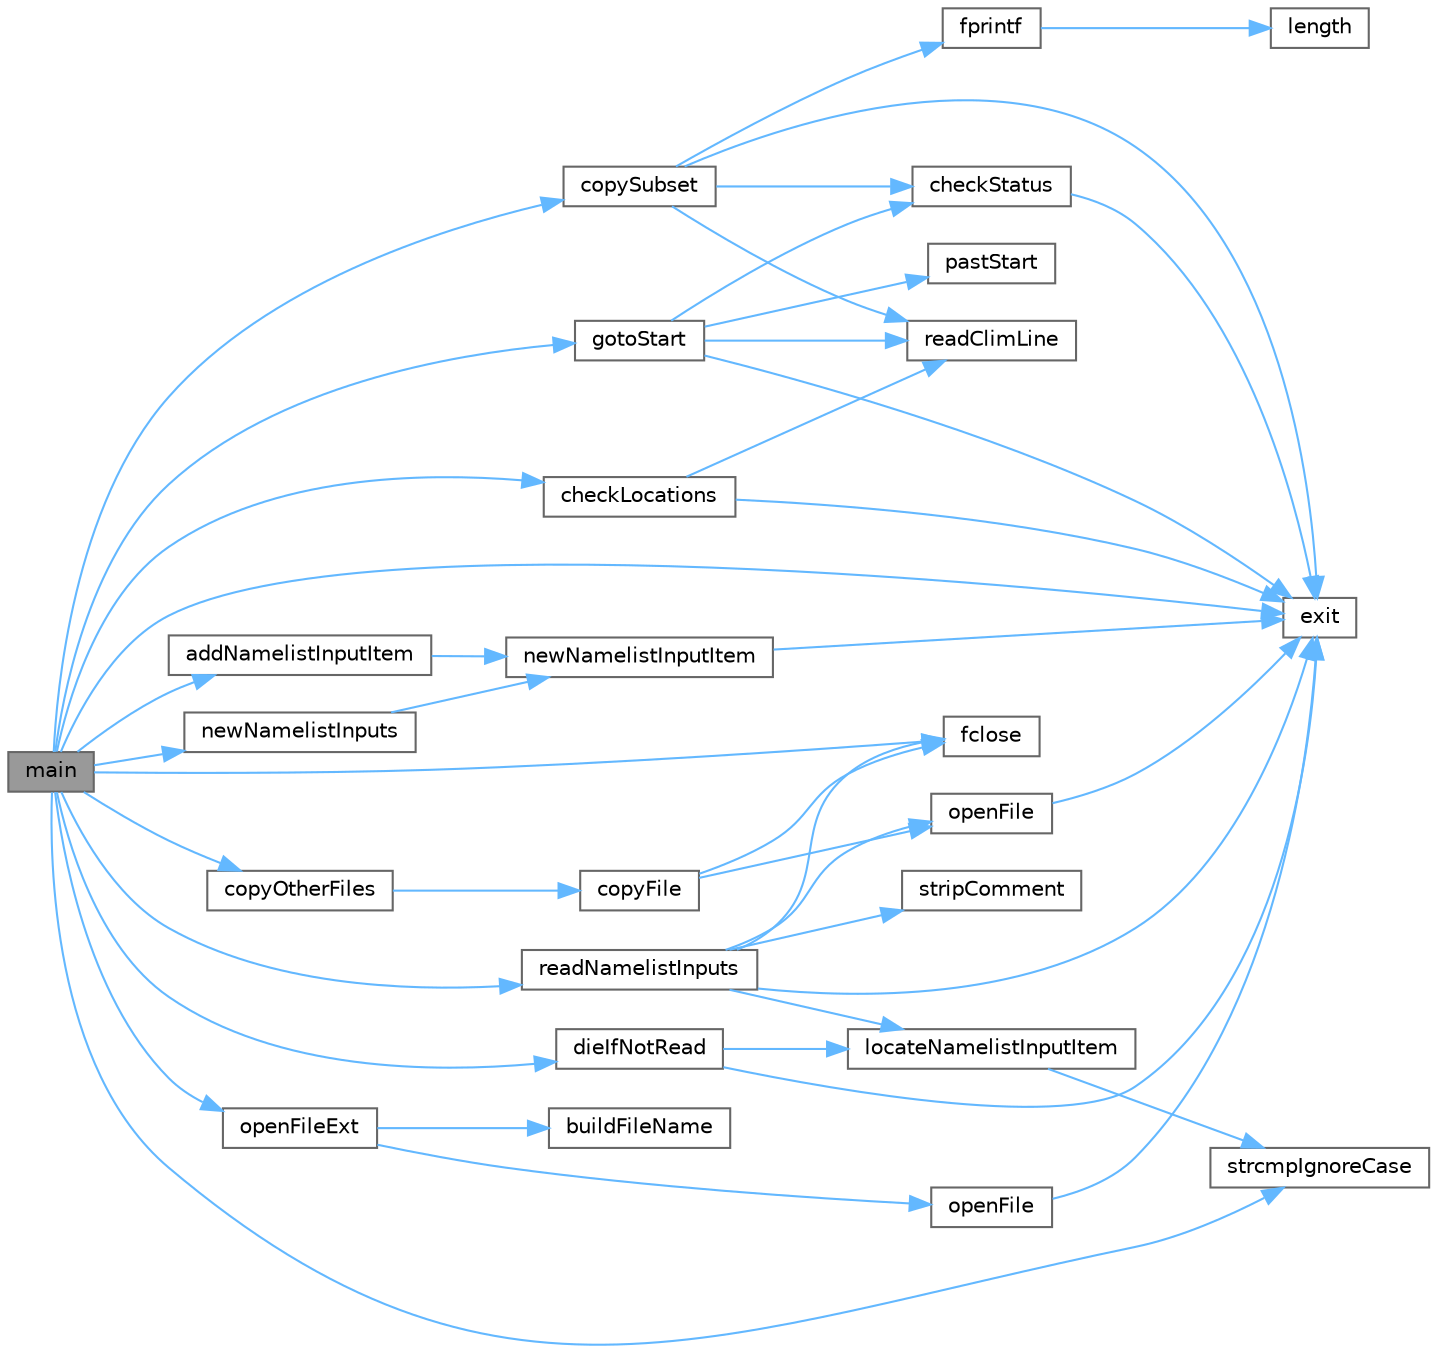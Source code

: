 digraph "main"
{
 // LATEX_PDF_SIZE
  bgcolor="transparent";
  edge [fontname=Helvetica,fontsize=10,labelfontname=Helvetica,labelfontsize=10];
  node [fontname=Helvetica,fontsize=10,shape=box,height=0.2,width=0.4];
  rankdir="LR";
  Node1 [id="Node000001",label="main",height=0.2,width=0.4,color="gray40", fillcolor="grey60", style="filled", fontcolor="black",tooltip=" "];
  Node1 -> Node2 [id="edge43_Node000001_Node000002",color="steelblue1",style="solid",tooltip=" "];
  Node2 [id="Node000002",label="addNamelistInputItem",height=0.2,width=0.4,color="grey40", fillcolor="white", style="filled",URL="$de/d51/namelist_input_8c.html#ad016a2850c4d6d86e1bf8e1291846844",tooltip=" "];
  Node2 -> Node3 [id="edge44_Node000002_Node000003",color="steelblue1",style="solid",tooltip=" "];
  Node3 [id="Node000003",label="newNamelistInputItem",height=0.2,width=0.4,color="grey40", fillcolor="white", style="filled",URL="$de/d51/namelist_input_8c.html#acb2ba057fb8ca7fafc5fc8fae20a0fed",tooltip=" "];
  Node3 -> Node4 [id="edge45_Node000003_Node000004",color="steelblue1",style="solid",tooltip=" "];
  Node4 [id="Node000004",label="exit",height=0.2,width=0.4,color="grey40", fillcolor="white", style="filled",URL="$da/d39/exit_handler_8c.html#a7b17e5913b7dff48eec9ba3976ccfd3c",tooltip=" "];
  Node1 -> Node5 [id="edge46_Node000001_Node000005",color="steelblue1",style="solid",tooltip=" "];
  Node5 [id="Node000005",label="checkLocations",height=0.2,width=0.4,color="grey40", fillcolor="white", style="filled",URL="$d9/d49/subset_data_8c.html#a21e40fa66ea361bb21b3f016896a05c5",tooltip=" "];
  Node5 -> Node4 [id="edge47_Node000005_Node000004",color="steelblue1",style="solid",tooltip=" "];
  Node5 -> Node6 [id="edge48_Node000005_Node000006",color="steelblue1",style="solid",tooltip=" "];
  Node6 [id="Node000006",label="readClimLine",height=0.2,width=0.4,color="grey40", fillcolor="white", style="filled",URL="$d9/d49/subset_data_8c.html#a5b0abd5931b15a92fa27271b98d837d4",tooltip=" "];
  Node1 -> Node7 [id="edge49_Node000001_Node000007",color="steelblue1",style="solid",tooltip=" "];
  Node7 [id="Node000007",label="copyOtherFiles",height=0.2,width=0.4,color="grey40", fillcolor="white", style="filled",URL="$d9/d49/subset_data_8c.html#a2ca93a5a758e934dbec0d31079b9cb67",tooltip=" "];
  Node7 -> Node8 [id="edge50_Node000007_Node000008",color="steelblue1",style="solid",tooltip=" "];
  Node8 [id="Node000008",label="copyFile",height=0.2,width=0.4,color="grey40", fillcolor="white", style="filled",URL="$d9/d49/subset_data_8c.html#ae5f25619fa72061b0a68e8ad2d840f0a",tooltip=" "];
  Node8 -> Node9 [id="edge51_Node000008_Node000009",color="steelblue1",style="solid",tooltip=" "];
  Node9 [id="Node000009",label="fclose",height=0.2,width=0.4,color="grey40", fillcolor="white", style="filled",URL="$de/d55/preprocess_2climsteps_8m.html#a09890cf585bffdc75d5810e054f62779",tooltip=" "];
  Node8 -> Node10 [id="edge52_Node000008_Node000010",color="steelblue1",style="solid",tooltip=" "];
  Node10 [id="Node000010",label="openFile",height=0.2,width=0.4,color="grey40", fillcolor="white", style="filled",URL="$d9/d0c/bintotxt_8c.html#a043eed78149456a0cf4a77a71a6e340b",tooltip=" "];
  Node10 -> Node4 [id="edge53_Node000010_Node000004",color="steelblue1",style="solid",tooltip=" "];
  Node1 -> Node11 [id="edge54_Node000001_Node000011",color="steelblue1",style="solid",tooltip=" "];
  Node11 [id="Node000011",label="copySubset",height=0.2,width=0.4,color="grey40", fillcolor="white", style="filled",URL="$d9/d49/subset_data_8c.html#a015c9bbe26ddf4a7ce02576d07ae369b",tooltip=" "];
  Node11 -> Node12 [id="edge55_Node000011_Node000012",color="steelblue1",style="solid",tooltip=" "];
  Node12 [id="Node000012",label="checkStatus",height=0.2,width=0.4,color="grey40", fillcolor="white", style="filled",URL="$d9/d49/subset_data_8c.html#ab14cee6bb907d7f1784c4ed34849c3b8",tooltip=" "];
  Node12 -> Node4 [id="edge56_Node000012_Node000004",color="steelblue1",style="solid",tooltip=" "];
  Node11 -> Node4 [id="edge57_Node000011_Node000004",color="steelblue1",style="solid",tooltip=" "];
  Node11 -> Node13 [id="edge58_Node000011_Node000013",color="steelblue1",style="solid",tooltip=" "];
  Node13 [id="Node000013",label="fprintf",height=0.2,width=0.4,color="grey40", fillcolor="white", style="filled",URL="$db/d38/splitdata_8m.html#a1b55763cc205d6b6f157eefb24e20e4c",tooltip=" "];
  Node13 -> Node14 [id="edge59_Node000013_Node000014",color="steelblue1",style="solid",tooltip=" "];
  Node14 [id="Node000014",label="length",height=0.2,width=0.4,color="grey40", fillcolor="white", style="filled",URL="$d9/dce/daylen_8m.html#a86e0024c249e4a09333409ec56451e1e",tooltip=" "];
  Node11 -> Node6 [id="edge60_Node000011_Node000006",color="steelblue1",style="solid",tooltip=" "];
  Node1 -> Node15 [id="edge61_Node000001_Node000015",color="steelblue1",style="solid",tooltip=" "];
  Node15 [id="Node000015",label="dieIfNotRead",height=0.2,width=0.4,color="grey40", fillcolor="white", style="filled",URL="$de/d51/namelist_input_8c.html#ab1d47aa92c7e147232c807e5398f71b2",tooltip=" "];
  Node15 -> Node4 [id="edge62_Node000015_Node000004",color="steelblue1",style="solid",tooltip=" "];
  Node15 -> Node16 [id="edge63_Node000015_Node000016",color="steelblue1",style="solid",tooltip=" "];
  Node16 [id="Node000016",label="locateNamelistInputItem",height=0.2,width=0.4,color="grey40", fillcolor="white", style="filled",URL="$de/d51/namelist_input_8c.html#a1760d913193d3c293fc6151bb823a2f2",tooltip=" "];
  Node16 -> Node17 [id="edge64_Node000016_Node000017",color="steelblue1",style="solid",tooltip=" "];
  Node17 [id="Node000017",label="strcmpIgnoreCase",height=0.2,width=0.4,color="grey40", fillcolor="white", style="filled",URL="$de/df1/util_8c.html#a46c453b73f4e8cd62264e4bfe8b6ae05",tooltip=" "];
  Node1 -> Node4 [id="edge65_Node000001_Node000004",color="steelblue1",style="solid",tooltip=" "];
  Node1 -> Node9 [id="edge66_Node000001_Node000009",color="steelblue1",style="solid",tooltip=" "];
  Node1 -> Node18 [id="edge67_Node000001_Node000018",color="steelblue1",style="solid",tooltip=" "];
  Node18 [id="Node000018",label="gotoStart",height=0.2,width=0.4,color="grey40", fillcolor="white", style="filled",URL="$d9/d49/subset_data_8c.html#afa2c09010ed08ddb4110159b84f72c05",tooltip=" "];
  Node18 -> Node12 [id="edge68_Node000018_Node000012",color="steelblue1",style="solid",tooltip=" "];
  Node18 -> Node4 [id="edge69_Node000018_Node000004",color="steelblue1",style="solid",tooltip=" "];
  Node18 -> Node19 [id="edge70_Node000018_Node000019",color="steelblue1",style="solid",tooltip=" "];
  Node19 [id="Node000019",label="pastStart",height=0.2,width=0.4,color="grey40", fillcolor="white", style="filled",URL="$d9/d49/subset_data_8c.html#ab6d5a484c646b0519f75beef7ff1ac37",tooltip=" "];
  Node18 -> Node6 [id="edge71_Node000018_Node000006",color="steelblue1",style="solid",tooltip=" "];
  Node1 -> Node20 [id="edge72_Node000001_Node000020",color="steelblue1",style="solid",tooltip=" "];
  Node20 [id="Node000020",label="newNamelistInputs",height=0.2,width=0.4,color="grey40", fillcolor="white", style="filled",URL="$de/d51/namelist_input_8c.html#a42f2f5ee62e3578da51384bd2e57905c",tooltip=" "];
  Node20 -> Node3 [id="edge73_Node000020_Node000003",color="steelblue1",style="solid",tooltip=" "];
  Node1 -> Node21 [id="edge74_Node000001_Node000021",color="steelblue1",style="solid",tooltip=" "];
  Node21 [id="Node000021",label="openFileExt",height=0.2,width=0.4,color="grey40", fillcolor="white", style="filled",URL="$de/df1/util_8c.html#a4ec71fe2ea5006cccfae2cbf8ed19979",tooltip=" "];
  Node21 -> Node22 [id="edge75_Node000021_Node000022",color="steelblue1",style="solid",tooltip=" "];
  Node22 [id="Node000022",label="buildFileName",height=0.2,width=0.4,color="grey40", fillcolor="white", style="filled",URL="$de/df1/util_8c.html#aaf26e57eedf3733a337d8d421ff599ef",tooltip=" "];
  Node21 -> Node23 [id="edge76_Node000021_Node000023",color="steelblue1",style="solid",tooltip=" "];
  Node23 [id="Node000023",label="openFile",height=0.2,width=0.4,color="grey40", fillcolor="white", style="filled",URL="$de/df1/util_8c.html#a2a788020b8916d13ec26d4ad01c225f9",tooltip=" "];
  Node23 -> Node4 [id="edge77_Node000023_Node000004",color="steelblue1",style="solid",tooltip=" "];
  Node1 -> Node24 [id="edge78_Node000001_Node000024",color="steelblue1",style="solid",tooltip=" "];
  Node24 [id="Node000024",label="readNamelistInputs",height=0.2,width=0.4,color="grey40", fillcolor="white", style="filled",URL="$de/d51/namelist_input_8c.html#aaa1a0ee6f8039a9093a037dabd221f02",tooltip=" "];
  Node24 -> Node4 [id="edge79_Node000024_Node000004",color="steelblue1",style="solid",tooltip=" "];
  Node24 -> Node9 [id="edge80_Node000024_Node000009",color="steelblue1",style="solid",tooltip=" "];
  Node24 -> Node16 [id="edge81_Node000024_Node000016",color="steelblue1",style="solid",tooltip=" "];
  Node24 -> Node10 [id="edge82_Node000024_Node000010",color="steelblue1",style="solid",tooltip=" "];
  Node24 -> Node25 [id="edge83_Node000024_Node000025",color="steelblue1",style="solid",tooltip=" "];
  Node25 [id="Node000025",label="stripComment",height=0.2,width=0.4,color="grey40", fillcolor="white", style="filled",URL="$de/df1/util_8c.html#ab343ccfdac6191045fced6c36c0143f4",tooltip=" "];
  Node1 -> Node17 [id="edge84_Node000001_Node000017",color="steelblue1",style="solid",tooltip=" "];
}
